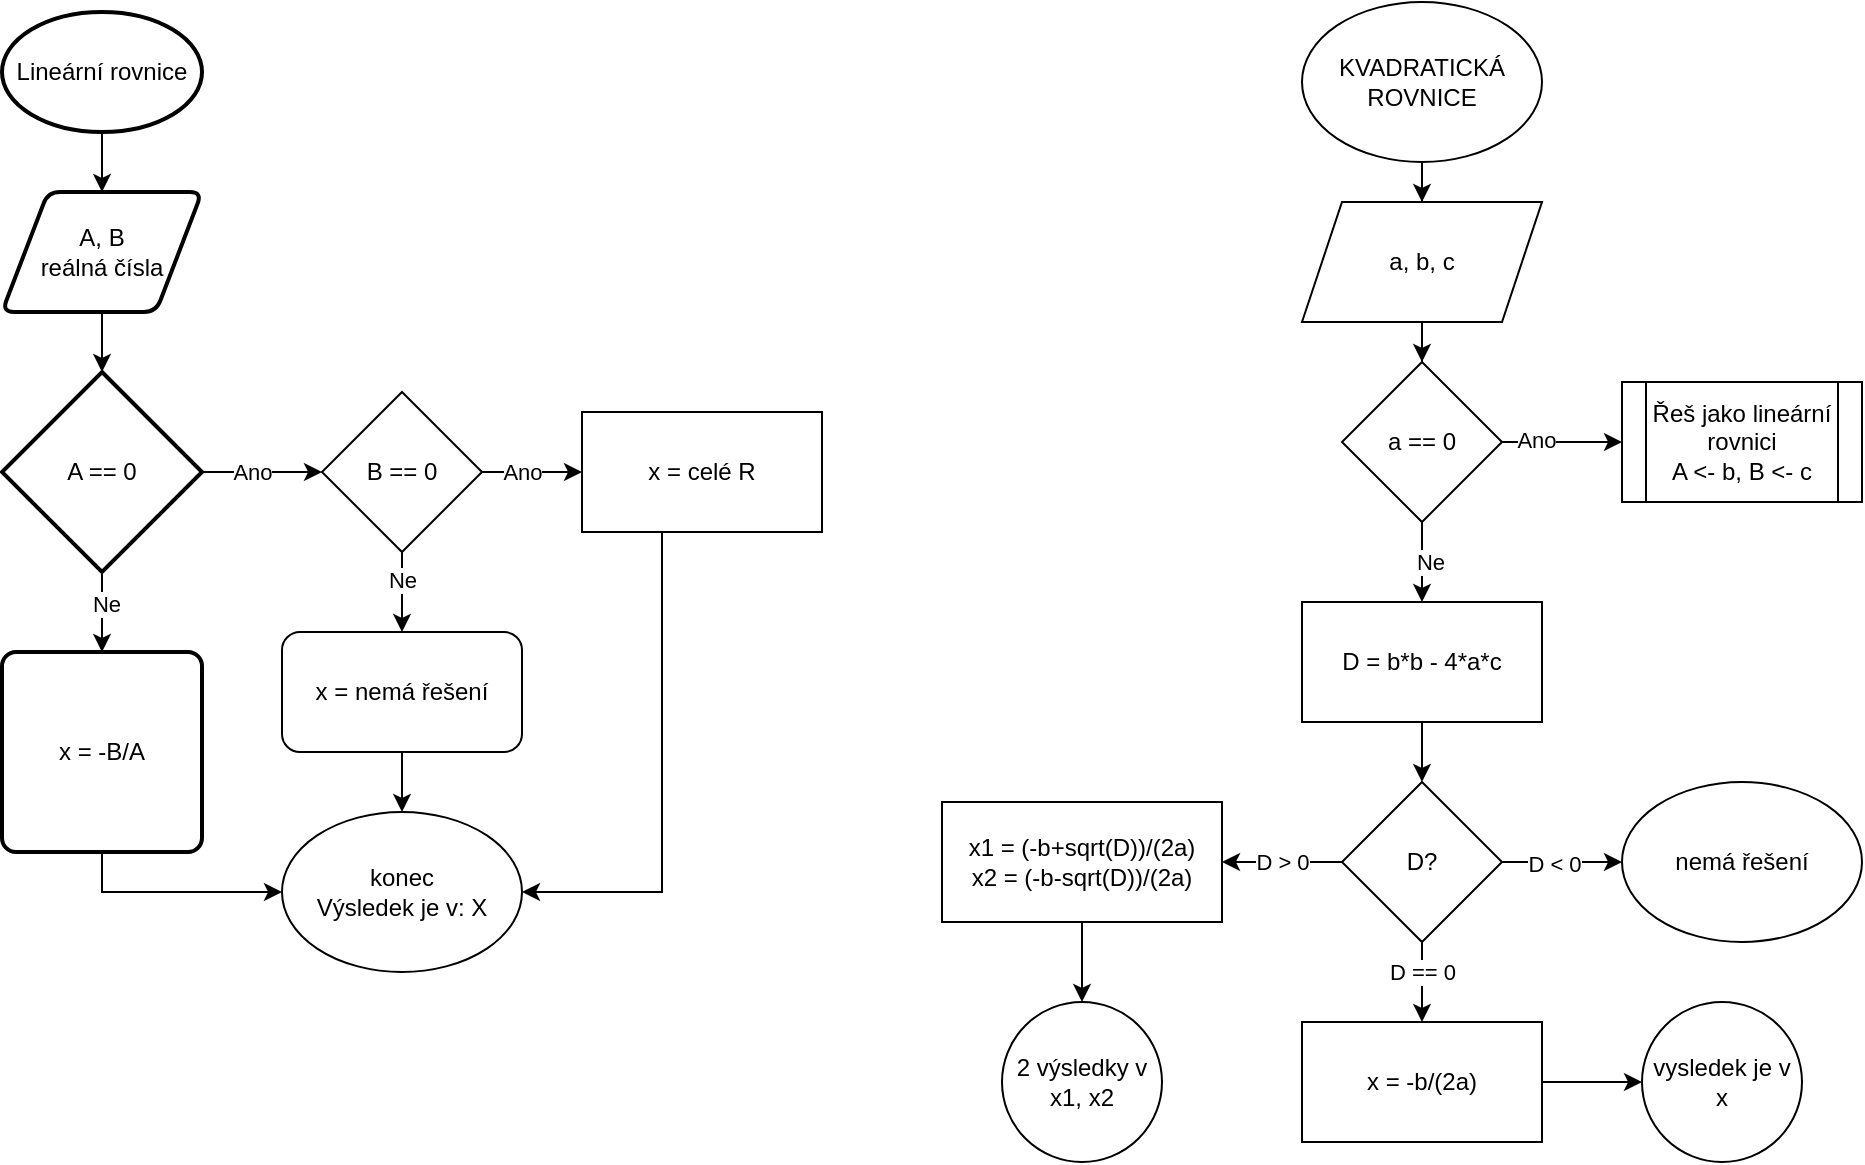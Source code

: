 <mxfile version="22.1.3" type="device">
  <diagram id="C5RBs43oDa-KdzZeNtuy" name="Page-1">
    <mxGraphModel dx="1155" dy="661" grid="1" gridSize="10" guides="1" tooltips="1" connect="1" arrows="1" fold="1" page="1" pageScale="1" pageWidth="827" pageHeight="1169" math="0" shadow="0">
      <root>
        <mxCell id="WIyWlLk6GJQsqaUBKTNV-0" />
        <mxCell id="WIyWlLk6GJQsqaUBKTNV-1" parent="WIyWlLk6GJQsqaUBKTNV-0" />
        <mxCell id="A3iC-4EGEMlSIIQmNcOD-9" value="" style="edgeStyle=orthogonalEdgeStyle;rounded=0;orthogonalLoop=1;jettySize=auto;html=1;" parent="WIyWlLk6GJQsqaUBKTNV-1" source="A3iC-4EGEMlSIIQmNcOD-7" target="A3iC-4EGEMlSIIQmNcOD-8" edge="1">
          <mxGeometry relative="1" as="geometry" />
        </mxCell>
        <mxCell id="A3iC-4EGEMlSIIQmNcOD-7" value="Lineární rovnice" style="strokeWidth=2;html=1;shape=mxgraph.flowchart.start_1;whiteSpace=wrap;" parent="WIyWlLk6GJQsqaUBKTNV-1" vertex="1">
          <mxGeometry x="120" y="345" width="100" height="60" as="geometry" />
        </mxCell>
        <mxCell id="A3iC-4EGEMlSIIQmNcOD-11" value="" style="edgeStyle=orthogonalEdgeStyle;rounded=0;orthogonalLoop=1;jettySize=auto;html=1;" parent="WIyWlLk6GJQsqaUBKTNV-1" source="A3iC-4EGEMlSIIQmNcOD-8" target="A3iC-4EGEMlSIIQmNcOD-10" edge="1">
          <mxGeometry relative="1" as="geometry" />
        </mxCell>
        <mxCell id="A3iC-4EGEMlSIIQmNcOD-8" value="A, B&lt;br&gt;reálná čísla" style="shape=parallelogram;html=1;strokeWidth=2;perimeter=parallelogramPerimeter;whiteSpace=wrap;rounded=1;arcSize=12;size=0.23;" parent="WIyWlLk6GJQsqaUBKTNV-1" vertex="1">
          <mxGeometry x="120" y="435" width="100" height="60" as="geometry" />
        </mxCell>
        <mxCell id="A3iC-4EGEMlSIIQmNcOD-13" value="" style="edgeStyle=orthogonalEdgeStyle;rounded=0;orthogonalLoop=1;jettySize=auto;html=1;align=left;entryX=0;entryY=0.5;entryDx=0;entryDy=0;" parent="WIyWlLk6GJQsqaUBKTNV-1" source="A3iC-4EGEMlSIIQmNcOD-10" target="A3iC-4EGEMlSIIQmNcOD-20" edge="1">
          <mxGeometry relative="1" as="geometry">
            <mxPoint x="320" y="575" as="targetPoint" />
          </mxGeometry>
        </mxCell>
        <mxCell id="A3iC-4EGEMlSIIQmNcOD-18" value="Ano" style="edgeLabel;html=1;align=center;verticalAlign=middle;resizable=0;points=[];" parent="A3iC-4EGEMlSIIQmNcOD-13" vertex="1" connectable="0">
          <mxGeometry x="0.259" y="-2" relative="1" as="geometry">
            <mxPoint x="-13" y="-2" as="offset" />
          </mxGeometry>
        </mxCell>
        <mxCell id="A3iC-4EGEMlSIIQmNcOD-15" value="" style="edgeStyle=orthogonalEdgeStyle;rounded=0;orthogonalLoop=1;jettySize=auto;html=1;" parent="WIyWlLk6GJQsqaUBKTNV-1" source="A3iC-4EGEMlSIIQmNcOD-10" target="A3iC-4EGEMlSIIQmNcOD-14" edge="1">
          <mxGeometry relative="1" as="geometry" />
        </mxCell>
        <mxCell id="A3iC-4EGEMlSIIQmNcOD-19" value="Ne" style="edgeLabel;html=1;align=center;verticalAlign=middle;resizable=0;points=[];" parent="A3iC-4EGEMlSIIQmNcOD-15" vertex="1" connectable="0">
          <mxGeometry x="-0.222" y="2" relative="1" as="geometry">
            <mxPoint as="offset" />
          </mxGeometry>
        </mxCell>
        <mxCell id="A3iC-4EGEMlSIIQmNcOD-10" value="A == 0" style="strokeWidth=2;html=1;shape=mxgraph.flowchart.decision;whiteSpace=wrap;" parent="WIyWlLk6GJQsqaUBKTNV-1" vertex="1">
          <mxGeometry x="120" y="525" width="100" height="100" as="geometry" />
        </mxCell>
        <mxCell id="A3iC-4EGEMlSIIQmNcOD-31" value="" style="edgeStyle=orthogonalEdgeStyle;rounded=0;orthogonalLoop=1;jettySize=auto;html=1;" parent="WIyWlLk6GJQsqaUBKTNV-1" source="A3iC-4EGEMlSIIQmNcOD-14" target="A3iC-4EGEMlSIIQmNcOD-26" edge="1">
          <mxGeometry relative="1" as="geometry">
            <mxPoint x="170" y="895" as="targetPoint" />
            <Array as="points">
              <mxPoint x="170" y="785" />
            </Array>
          </mxGeometry>
        </mxCell>
        <mxCell id="A3iC-4EGEMlSIIQmNcOD-14" value="x = -B/A" style="rounded=1;whiteSpace=wrap;html=1;absoluteArcSize=1;arcSize=14;strokeWidth=2;" parent="WIyWlLk6GJQsqaUBKTNV-1" vertex="1">
          <mxGeometry x="120" y="665" width="100" height="100" as="geometry" />
        </mxCell>
        <mxCell id="A3iC-4EGEMlSIIQmNcOD-23" value="" style="edgeStyle=orthogonalEdgeStyle;rounded=0;orthogonalLoop=1;jettySize=auto;html=1;" parent="WIyWlLk6GJQsqaUBKTNV-1" source="A3iC-4EGEMlSIIQmNcOD-20" target="A3iC-4EGEMlSIIQmNcOD-22" edge="1">
          <mxGeometry relative="1" as="geometry" />
        </mxCell>
        <mxCell id="A3iC-4EGEMlSIIQmNcOD-32" value="Ano" style="edgeLabel;html=1;align=center;verticalAlign=middle;resizable=0;points=[];" parent="A3iC-4EGEMlSIIQmNcOD-23" vertex="1" connectable="0">
          <mxGeometry x="-0.733" y="1" relative="1" as="geometry">
            <mxPoint x="13" y="1" as="offset" />
          </mxGeometry>
        </mxCell>
        <mxCell id="A3iC-4EGEMlSIIQmNcOD-25" value="" style="edgeStyle=orthogonalEdgeStyle;rounded=0;orthogonalLoop=1;jettySize=auto;html=1;" parent="WIyWlLk6GJQsqaUBKTNV-1" source="A3iC-4EGEMlSIIQmNcOD-20" target="A3iC-4EGEMlSIIQmNcOD-24" edge="1">
          <mxGeometry relative="1" as="geometry" />
        </mxCell>
        <mxCell id="A3iC-4EGEMlSIIQmNcOD-33" value="Ne" style="edgeLabel;html=1;align=center;verticalAlign=middle;resizable=0;points=[];" parent="A3iC-4EGEMlSIIQmNcOD-25" vertex="1" connectable="0">
          <mxGeometry x="-0.333" relative="1" as="geometry">
            <mxPoint as="offset" />
          </mxGeometry>
        </mxCell>
        <mxCell id="A3iC-4EGEMlSIIQmNcOD-20" value="B == 0" style="rhombus;whiteSpace=wrap;html=1;" parent="WIyWlLk6GJQsqaUBKTNV-1" vertex="1">
          <mxGeometry x="280" y="535" width="80" height="80" as="geometry" />
        </mxCell>
        <mxCell id="A3iC-4EGEMlSIIQmNcOD-28" style="edgeStyle=orthogonalEdgeStyle;rounded=0;orthogonalLoop=1;jettySize=auto;html=1;entryX=1;entryY=0.5;entryDx=0;entryDy=0;" parent="WIyWlLk6GJQsqaUBKTNV-1" source="A3iC-4EGEMlSIIQmNcOD-22" target="A3iC-4EGEMlSIIQmNcOD-26" edge="1">
          <mxGeometry relative="1" as="geometry">
            <Array as="points">
              <mxPoint x="450" y="785" />
            </Array>
          </mxGeometry>
        </mxCell>
        <mxCell id="A3iC-4EGEMlSIIQmNcOD-22" value="x = celé R" style="whiteSpace=wrap;html=1;" parent="WIyWlLk6GJQsqaUBKTNV-1" vertex="1">
          <mxGeometry x="410" y="545" width="120" height="60" as="geometry" />
        </mxCell>
        <mxCell id="A3iC-4EGEMlSIIQmNcOD-27" style="edgeStyle=orthogonalEdgeStyle;rounded=0;orthogonalLoop=1;jettySize=auto;html=1;entryX=0.5;entryY=0;entryDx=0;entryDy=0;" parent="WIyWlLk6GJQsqaUBKTNV-1" source="A3iC-4EGEMlSIIQmNcOD-24" target="A3iC-4EGEMlSIIQmNcOD-26" edge="1">
          <mxGeometry relative="1" as="geometry" />
        </mxCell>
        <mxCell id="A3iC-4EGEMlSIIQmNcOD-24" value="x = nemá řešení" style="rounded=1;whiteSpace=wrap;html=1;" parent="WIyWlLk6GJQsqaUBKTNV-1" vertex="1">
          <mxGeometry x="260" y="655" width="120" height="60" as="geometry" />
        </mxCell>
        <mxCell id="A3iC-4EGEMlSIIQmNcOD-26" value="konec&lt;br&gt;Výsledek je v: X" style="ellipse;whiteSpace=wrap;html=1;" parent="WIyWlLk6GJQsqaUBKTNV-1" vertex="1">
          <mxGeometry x="260" y="745" width="120" height="80" as="geometry" />
        </mxCell>
        <mxCell id="VOn2mLRI8glAvGytTArO-2" value="" style="edgeStyle=orthogonalEdgeStyle;rounded=0;orthogonalLoop=1;jettySize=auto;html=1;" edge="1" parent="WIyWlLk6GJQsqaUBKTNV-1" source="VOn2mLRI8glAvGytTArO-0" target="VOn2mLRI8glAvGytTArO-1">
          <mxGeometry relative="1" as="geometry" />
        </mxCell>
        <mxCell id="VOn2mLRI8glAvGytTArO-0" value="KVADRATICKÁ ROVNICE" style="ellipse;whiteSpace=wrap;html=1;" vertex="1" parent="WIyWlLk6GJQsqaUBKTNV-1">
          <mxGeometry x="770" y="340" width="120" height="80" as="geometry" />
        </mxCell>
        <mxCell id="VOn2mLRI8glAvGytTArO-31" value="" style="edgeStyle=orthogonalEdgeStyle;rounded=0;orthogonalLoop=1;jettySize=auto;html=1;" edge="1" parent="WIyWlLk6GJQsqaUBKTNV-1" source="VOn2mLRI8glAvGytTArO-1" target="VOn2mLRI8glAvGytTArO-30">
          <mxGeometry relative="1" as="geometry" />
        </mxCell>
        <mxCell id="VOn2mLRI8glAvGytTArO-1" value="a, b, c" style="shape=parallelogram;perimeter=parallelogramPerimeter;whiteSpace=wrap;html=1;fixedSize=1;" vertex="1" parent="WIyWlLk6GJQsqaUBKTNV-1">
          <mxGeometry x="770" y="440" width="120" height="60" as="geometry" />
        </mxCell>
        <mxCell id="VOn2mLRI8glAvGytTArO-8" value="" style="edgeStyle=orthogonalEdgeStyle;rounded=0;orthogonalLoop=1;jettySize=auto;html=1;" edge="1" parent="WIyWlLk6GJQsqaUBKTNV-1" source="VOn2mLRI8glAvGytTArO-5" target="VOn2mLRI8glAvGytTArO-7">
          <mxGeometry relative="1" as="geometry" />
        </mxCell>
        <mxCell id="VOn2mLRI8glAvGytTArO-5" value="D = b*b - 4*a*c" style="whiteSpace=wrap;html=1;" vertex="1" parent="WIyWlLk6GJQsqaUBKTNV-1">
          <mxGeometry x="770" y="640" width="120" height="60" as="geometry" />
        </mxCell>
        <mxCell id="VOn2mLRI8glAvGytTArO-11" value="" style="edgeStyle=orthogonalEdgeStyle;rounded=0;orthogonalLoop=1;jettySize=auto;html=1;" edge="1" parent="WIyWlLk6GJQsqaUBKTNV-1" source="VOn2mLRI8glAvGytTArO-7" target="VOn2mLRI8glAvGytTArO-14">
          <mxGeometry relative="1" as="geometry">
            <mxPoint x="930" y="770" as="targetPoint" />
          </mxGeometry>
        </mxCell>
        <mxCell id="VOn2mLRI8glAvGytTArO-16" value="D &amp;lt; 0" style="edgeLabel;html=1;align=center;verticalAlign=middle;resizable=0;points=[];" vertex="1" connectable="0" parent="VOn2mLRI8glAvGytTArO-11">
          <mxGeometry x="-0.13" y="-1" relative="1" as="geometry">
            <mxPoint as="offset" />
          </mxGeometry>
        </mxCell>
        <mxCell id="VOn2mLRI8glAvGytTArO-20" value="" style="edgeStyle=orthogonalEdgeStyle;rounded=0;orthogonalLoop=1;jettySize=auto;html=1;" edge="1" parent="WIyWlLk6GJQsqaUBKTNV-1" source="VOn2mLRI8glAvGytTArO-7" target="VOn2mLRI8glAvGytTArO-19">
          <mxGeometry relative="1" as="geometry" />
        </mxCell>
        <mxCell id="VOn2mLRI8glAvGytTArO-21" value="D == 0" style="edgeLabel;html=1;align=center;verticalAlign=middle;resizable=0;points=[];" vertex="1" connectable="0" parent="VOn2mLRI8glAvGytTArO-20">
          <mxGeometry x="-0.264" relative="1" as="geometry">
            <mxPoint as="offset" />
          </mxGeometry>
        </mxCell>
        <mxCell id="VOn2mLRI8glAvGytTArO-24" value="D &amp;gt; 0" style="edgeStyle=orthogonalEdgeStyle;rounded=0;orthogonalLoop=1;jettySize=auto;html=1;" edge="1" parent="WIyWlLk6GJQsqaUBKTNV-1" source="VOn2mLRI8glAvGytTArO-7" target="VOn2mLRI8glAvGytTArO-25">
          <mxGeometry relative="1" as="geometry">
            <mxPoint x="730" y="770" as="targetPoint" />
          </mxGeometry>
        </mxCell>
        <mxCell id="VOn2mLRI8glAvGytTArO-7" value="D?" style="rhombus;whiteSpace=wrap;html=1;" vertex="1" parent="WIyWlLk6GJQsqaUBKTNV-1">
          <mxGeometry x="790" y="730" width="80" height="80" as="geometry" />
        </mxCell>
        <mxCell id="VOn2mLRI8glAvGytTArO-14" value="nemá řešení" style="ellipse;whiteSpace=wrap;html=1;" vertex="1" parent="WIyWlLk6GJQsqaUBKTNV-1">
          <mxGeometry x="930" y="730" width="120" height="80" as="geometry" />
        </mxCell>
        <mxCell id="VOn2mLRI8glAvGytTArO-23" value="" style="edgeStyle=orthogonalEdgeStyle;rounded=0;orthogonalLoop=1;jettySize=auto;html=1;" edge="1" parent="WIyWlLk6GJQsqaUBKTNV-1" source="VOn2mLRI8glAvGytTArO-19" target="VOn2mLRI8glAvGytTArO-22">
          <mxGeometry relative="1" as="geometry" />
        </mxCell>
        <mxCell id="VOn2mLRI8glAvGytTArO-19" value="x = -b/(2a)" style="whiteSpace=wrap;html=1;" vertex="1" parent="WIyWlLk6GJQsqaUBKTNV-1">
          <mxGeometry x="770" y="850" width="120" height="60" as="geometry" />
        </mxCell>
        <mxCell id="VOn2mLRI8glAvGytTArO-22" value="vysledek je v x" style="ellipse;whiteSpace=wrap;html=1;" vertex="1" parent="WIyWlLk6GJQsqaUBKTNV-1">
          <mxGeometry x="940" y="840" width="80" height="80" as="geometry" />
        </mxCell>
        <mxCell id="VOn2mLRI8glAvGytTArO-29" value="" style="edgeStyle=orthogonalEdgeStyle;rounded=0;orthogonalLoop=1;jettySize=auto;html=1;" edge="1" parent="WIyWlLk6GJQsqaUBKTNV-1" source="VOn2mLRI8glAvGytTArO-25" target="VOn2mLRI8glAvGytTArO-28">
          <mxGeometry relative="1" as="geometry" />
        </mxCell>
        <mxCell id="VOn2mLRI8glAvGytTArO-25" value="x1 = (-b+sqrt(D))/(2a)&lt;br&gt;x2 = (-b-sqrt(D))/(2a)" style="rounded=0;whiteSpace=wrap;html=1;" vertex="1" parent="WIyWlLk6GJQsqaUBKTNV-1">
          <mxGeometry x="590" y="740" width="140" height="60" as="geometry" />
        </mxCell>
        <mxCell id="VOn2mLRI8glAvGytTArO-28" value="2 výsledky v x1, x2" style="ellipse;whiteSpace=wrap;html=1;rounded=0;" vertex="1" parent="WIyWlLk6GJQsqaUBKTNV-1">
          <mxGeometry x="620" y="840" width="80" height="80" as="geometry" />
        </mxCell>
        <mxCell id="VOn2mLRI8glAvGytTArO-33" value="" style="edgeStyle=orthogonalEdgeStyle;rounded=0;orthogonalLoop=1;jettySize=auto;html=1;" edge="1" parent="WIyWlLk6GJQsqaUBKTNV-1" source="VOn2mLRI8glAvGytTArO-30" target="VOn2mLRI8glAvGytTArO-32">
          <mxGeometry relative="1" as="geometry" />
        </mxCell>
        <mxCell id="VOn2mLRI8glAvGytTArO-35" value="Ano" style="edgeLabel;html=1;align=center;verticalAlign=middle;resizable=0;points=[];" vertex="1" connectable="0" parent="VOn2mLRI8glAvGytTArO-33">
          <mxGeometry x="-0.433" y="1" relative="1" as="geometry">
            <mxPoint as="offset" />
          </mxGeometry>
        </mxCell>
        <mxCell id="VOn2mLRI8glAvGytTArO-34" value="" style="edgeStyle=orthogonalEdgeStyle;rounded=0;orthogonalLoop=1;jettySize=auto;html=1;" edge="1" parent="WIyWlLk6GJQsqaUBKTNV-1" source="VOn2mLRI8glAvGytTArO-30" target="VOn2mLRI8glAvGytTArO-5">
          <mxGeometry relative="1" as="geometry" />
        </mxCell>
        <mxCell id="VOn2mLRI8glAvGytTArO-36" value="Ne" style="edgeLabel;html=1;align=center;verticalAlign=middle;resizable=0;points=[];" vertex="1" connectable="0" parent="VOn2mLRI8glAvGytTArO-34">
          <mxGeometry x="-0.033" y="4" relative="1" as="geometry">
            <mxPoint as="offset" />
          </mxGeometry>
        </mxCell>
        <mxCell id="VOn2mLRI8glAvGytTArO-30" value="a == 0" style="rhombus;whiteSpace=wrap;html=1;" vertex="1" parent="WIyWlLk6GJQsqaUBKTNV-1">
          <mxGeometry x="790" y="520" width="80" height="80" as="geometry" />
        </mxCell>
        <mxCell id="VOn2mLRI8glAvGytTArO-32" value="Řeš jako lineární rovnici&lt;br&gt;A &amp;lt;- b, B &amp;lt;- c" style="shape=process;whiteSpace=wrap;html=1;backgroundOutline=1;" vertex="1" parent="WIyWlLk6GJQsqaUBKTNV-1">
          <mxGeometry x="930" y="530" width="120" height="60" as="geometry" />
        </mxCell>
      </root>
    </mxGraphModel>
  </diagram>
</mxfile>
